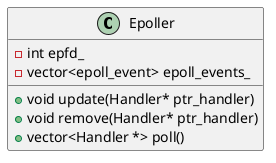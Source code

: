 @startuml
class Epoller
{
    - int epfd_
    - vector<epoll_event> epoll_events_
    + void update(Handler* ptr_handler)
    + void remove(Handler* ptr_handler)
    + vector<Handler *> poll()
}
@enduml